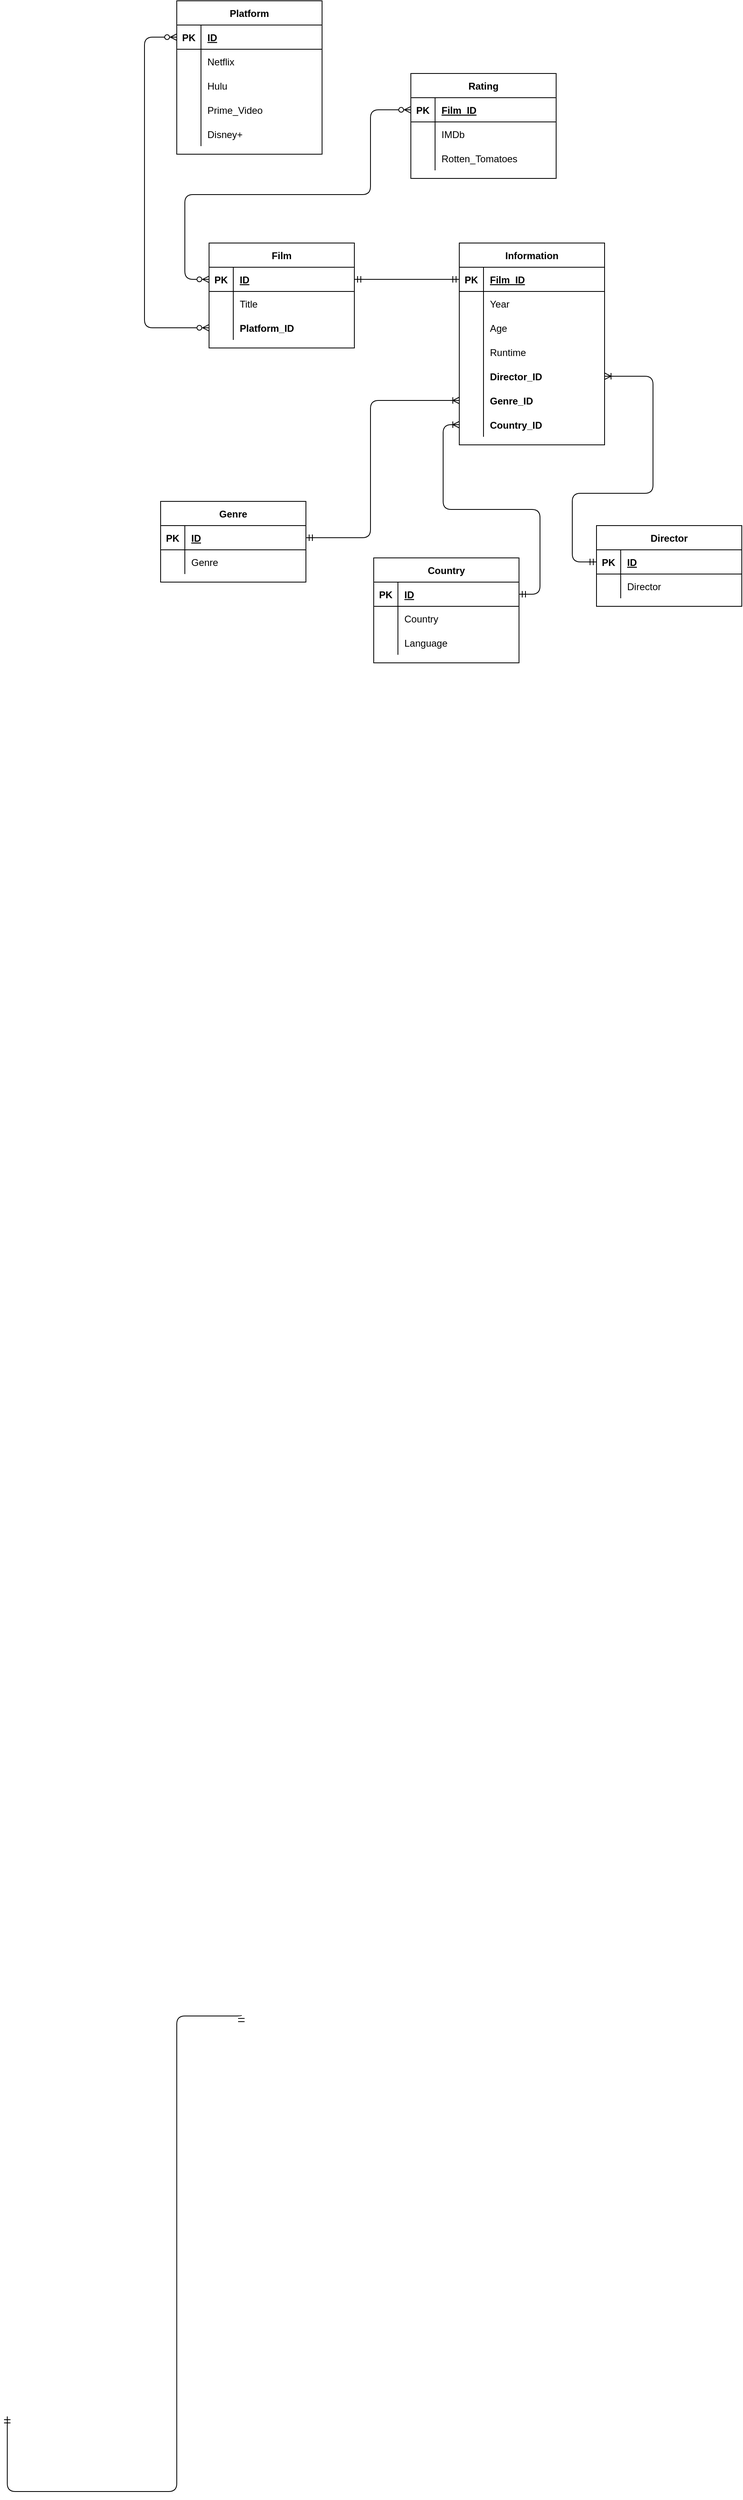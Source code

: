 <mxfile version="14.6.11" type="device"><diagram id="Umuwyzo6RgzBMNnknSNt" name="Page-1"><mxGraphModel dx="1384" dy="3069" grid="1" gridSize="10" guides="1" tooltips="1" connect="1" arrows="1" fold="1" page="1" pageScale="1" pageWidth="827" pageHeight="1169" math="0" shadow="0"><root><mxCell id="0"/><mxCell id="1" parent="0"/><mxCell id="ZPPQ2YpobXgoFlUNgJhs-9" value="" style="fontSize=12;html=1;endArrow=ERmandOne;startArrow=ERmandOne;exitX=0;exitY=0.5;exitDx=0;exitDy=0;entryX=0;entryY=0.5;entryDx=0;entryDy=0;edgeStyle=orthogonalEdgeStyle;" parent="1" source="BWjotpQFFkLivjSb37J3-177" edge="1"><mxGeometry width="100" height="100" relative="1" as="geometry"><mxPoint x="-130" y="832" as="sourcePoint"/><mxPoint x="160" y="335" as="targetPoint"/><Array as="points"><mxPoint x="80" y="925"/><mxPoint x="80" y="336"/></Array></mxGeometry></mxCell><mxCell id="e3WqHdjGtQlCbM837JqB-1" value="Film" style="shape=table;startSize=30;container=1;collapsible=1;childLayout=tableLayout;fixedRows=1;rowLines=0;fontStyle=1;align=center;resizeLast=1;" vertex="1" parent="1"><mxGeometry x="120" y="-1860" width="180" height="130" as="geometry"/></mxCell><mxCell id="e3WqHdjGtQlCbM837JqB-2" value="" style="shape=partialRectangle;collapsible=0;dropTarget=0;pointerEvents=0;fillColor=none;top=0;left=0;bottom=1;right=0;points=[[0,0.5],[1,0.5]];portConstraint=eastwest;" vertex="1" parent="e3WqHdjGtQlCbM837JqB-1"><mxGeometry y="30" width="180" height="30" as="geometry"/></mxCell><mxCell id="e3WqHdjGtQlCbM837JqB-3" value="PK" style="shape=partialRectangle;connectable=0;fillColor=none;top=0;left=0;bottom=0;right=0;fontStyle=1;overflow=hidden;" vertex="1" parent="e3WqHdjGtQlCbM837JqB-2"><mxGeometry width="30" height="30" as="geometry"/></mxCell><mxCell id="e3WqHdjGtQlCbM837JqB-4" value="ID" style="shape=partialRectangle;connectable=0;fillColor=none;top=0;left=0;bottom=0;right=0;align=left;spacingLeft=6;fontStyle=5;overflow=hidden;" vertex="1" parent="e3WqHdjGtQlCbM837JqB-2"><mxGeometry x="30" width="150" height="30" as="geometry"/></mxCell><mxCell id="e3WqHdjGtQlCbM837JqB-5" value="" style="shape=partialRectangle;collapsible=0;dropTarget=0;pointerEvents=0;fillColor=none;top=0;left=0;bottom=0;right=0;points=[[0,0.5],[1,0.5]];portConstraint=eastwest;" vertex="1" parent="e3WqHdjGtQlCbM837JqB-1"><mxGeometry y="60" width="180" height="30" as="geometry"/></mxCell><mxCell id="e3WqHdjGtQlCbM837JqB-6" value="" style="shape=partialRectangle;connectable=0;fillColor=none;top=0;left=0;bottom=0;right=0;editable=1;overflow=hidden;" vertex="1" parent="e3WqHdjGtQlCbM837JqB-5"><mxGeometry width="30" height="30" as="geometry"/></mxCell><mxCell id="e3WqHdjGtQlCbM837JqB-7" value="Title" style="shape=partialRectangle;connectable=0;fillColor=none;top=0;left=0;bottom=0;right=0;align=left;spacingLeft=6;overflow=hidden;" vertex="1" parent="e3WqHdjGtQlCbM837JqB-5"><mxGeometry x="30" width="150" height="30" as="geometry"/></mxCell><mxCell id="e3WqHdjGtQlCbM837JqB-8" value="" style="shape=partialRectangle;collapsible=0;dropTarget=0;pointerEvents=0;fillColor=none;top=0;left=0;bottom=0;right=0;points=[[0,0.5],[1,0.5]];portConstraint=eastwest;" vertex="1" parent="e3WqHdjGtQlCbM837JqB-1"><mxGeometry y="90" width="180" height="30" as="geometry"/></mxCell><mxCell id="e3WqHdjGtQlCbM837JqB-9" value="" style="shape=partialRectangle;connectable=0;fillColor=none;top=0;left=0;bottom=0;right=0;editable=1;overflow=hidden;" vertex="1" parent="e3WqHdjGtQlCbM837JqB-8"><mxGeometry width="30" height="30" as="geometry"/></mxCell><mxCell id="e3WqHdjGtQlCbM837JqB-10" value="Platform_ID" style="shape=partialRectangle;connectable=0;fillColor=none;top=0;left=0;bottom=0;right=0;align=left;spacingLeft=6;overflow=hidden;fontStyle=1" vertex="1" parent="e3WqHdjGtQlCbM837JqB-8"><mxGeometry x="30" width="150" height="30" as="geometry"/></mxCell><mxCell id="e3WqHdjGtQlCbM837JqB-14" value="Genre" style="shape=table;startSize=30;container=1;collapsible=1;childLayout=tableLayout;fixedRows=1;rowLines=0;fontStyle=1;align=center;resizeLast=1;" vertex="1" parent="1"><mxGeometry x="60" y="-1540" width="180" height="100" as="geometry"/></mxCell><mxCell id="e3WqHdjGtQlCbM837JqB-15" value="" style="shape=partialRectangle;collapsible=0;dropTarget=0;pointerEvents=0;fillColor=none;top=0;left=0;bottom=1;right=0;points=[[0,0.5],[1,0.5]];portConstraint=eastwest;" vertex="1" parent="e3WqHdjGtQlCbM837JqB-14"><mxGeometry y="30" width="180" height="30" as="geometry"/></mxCell><mxCell id="e3WqHdjGtQlCbM837JqB-16" value="PK" style="shape=partialRectangle;connectable=0;fillColor=none;top=0;left=0;bottom=0;right=0;fontStyle=1;overflow=hidden;" vertex="1" parent="e3WqHdjGtQlCbM837JqB-15"><mxGeometry width="30" height="30" as="geometry"/></mxCell><mxCell id="e3WqHdjGtQlCbM837JqB-17" value="ID" style="shape=partialRectangle;connectable=0;fillColor=none;top=0;left=0;bottom=0;right=0;align=left;spacingLeft=6;fontStyle=5;overflow=hidden;" vertex="1" parent="e3WqHdjGtQlCbM837JqB-15"><mxGeometry x="30" width="150" height="30" as="geometry"/></mxCell><mxCell id="e3WqHdjGtQlCbM837JqB-18" value="" style="shape=partialRectangle;collapsible=0;dropTarget=0;pointerEvents=0;fillColor=none;top=0;left=0;bottom=0;right=0;points=[[0,0.5],[1,0.5]];portConstraint=eastwest;" vertex="1" parent="e3WqHdjGtQlCbM837JqB-14"><mxGeometry y="60" width="180" height="30" as="geometry"/></mxCell><mxCell id="e3WqHdjGtQlCbM837JqB-19" value="" style="shape=partialRectangle;connectable=0;fillColor=none;top=0;left=0;bottom=0;right=0;editable=1;overflow=hidden;" vertex="1" parent="e3WqHdjGtQlCbM837JqB-18"><mxGeometry width="30" height="30" as="geometry"/></mxCell><mxCell id="e3WqHdjGtQlCbM837JqB-20" value="Genre" style="shape=partialRectangle;connectable=0;fillColor=none;top=0;left=0;bottom=0;right=0;align=left;spacingLeft=6;overflow=hidden;" vertex="1" parent="e3WqHdjGtQlCbM837JqB-18"><mxGeometry x="30" width="150" height="30" as="geometry"/></mxCell><mxCell id="e3WqHdjGtQlCbM837JqB-24" value="Country" style="shape=table;startSize=30;container=1;collapsible=1;childLayout=tableLayout;fixedRows=1;rowLines=0;fontStyle=1;align=center;resizeLast=1;" vertex="1" parent="1"><mxGeometry x="324" y="-1470" width="180" height="130" as="geometry"/></mxCell><mxCell id="e3WqHdjGtQlCbM837JqB-25" value="" style="shape=partialRectangle;collapsible=0;dropTarget=0;pointerEvents=0;fillColor=none;top=0;left=0;bottom=1;right=0;points=[[0,0.5],[1,0.5]];portConstraint=eastwest;" vertex="1" parent="e3WqHdjGtQlCbM837JqB-24"><mxGeometry y="30" width="180" height="30" as="geometry"/></mxCell><mxCell id="e3WqHdjGtQlCbM837JqB-26" value="PK" style="shape=partialRectangle;connectable=0;fillColor=none;top=0;left=0;bottom=0;right=0;fontStyle=1;overflow=hidden;" vertex="1" parent="e3WqHdjGtQlCbM837JqB-25"><mxGeometry width="30" height="30" as="geometry"/></mxCell><mxCell id="e3WqHdjGtQlCbM837JqB-27" value="ID" style="shape=partialRectangle;connectable=0;fillColor=none;top=0;left=0;bottom=0;right=0;align=left;spacingLeft=6;fontStyle=5;overflow=hidden;" vertex="1" parent="e3WqHdjGtQlCbM837JqB-25"><mxGeometry x="30" width="150" height="30" as="geometry"/></mxCell><mxCell id="e3WqHdjGtQlCbM837JqB-28" value="" style="shape=partialRectangle;collapsible=0;dropTarget=0;pointerEvents=0;fillColor=none;top=0;left=0;bottom=0;right=0;points=[[0,0.5],[1,0.5]];portConstraint=eastwest;" vertex="1" parent="e3WqHdjGtQlCbM837JqB-24"><mxGeometry y="60" width="180" height="30" as="geometry"/></mxCell><mxCell id="e3WqHdjGtQlCbM837JqB-29" value="" style="shape=partialRectangle;connectable=0;fillColor=none;top=0;left=0;bottom=0;right=0;editable=1;overflow=hidden;" vertex="1" parent="e3WqHdjGtQlCbM837JqB-28"><mxGeometry width="30" height="30" as="geometry"/></mxCell><mxCell id="e3WqHdjGtQlCbM837JqB-30" value="Country" style="shape=partialRectangle;connectable=0;fillColor=none;top=0;left=0;bottom=0;right=0;align=left;spacingLeft=6;overflow=hidden;" vertex="1" parent="e3WqHdjGtQlCbM837JqB-28"><mxGeometry x="30" width="150" height="30" as="geometry"/></mxCell><mxCell id="e3WqHdjGtQlCbM837JqB-31" value="" style="shape=partialRectangle;collapsible=0;dropTarget=0;pointerEvents=0;fillColor=none;top=0;left=0;bottom=0;right=0;points=[[0,0.5],[1,0.5]];portConstraint=eastwest;" vertex="1" parent="e3WqHdjGtQlCbM837JqB-24"><mxGeometry y="90" width="180" height="30" as="geometry"/></mxCell><mxCell id="e3WqHdjGtQlCbM837JqB-32" value="" style="shape=partialRectangle;connectable=0;fillColor=none;top=0;left=0;bottom=0;right=0;editable=1;overflow=hidden;" vertex="1" parent="e3WqHdjGtQlCbM837JqB-31"><mxGeometry width="30" height="30" as="geometry"/></mxCell><mxCell id="e3WqHdjGtQlCbM837JqB-33" value="Language" style="shape=partialRectangle;connectable=0;fillColor=none;top=0;left=0;bottom=0;right=0;align=left;spacingLeft=6;overflow=hidden;" vertex="1" parent="e3WqHdjGtQlCbM837JqB-31"><mxGeometry x="30" width="150" height="30" as="geometry"/></mxCell><mxCell id="e3WqHdjGtQlCbM837JqB-34" value="Director" style="shape=table;startSize=30;container=1;collapsible=1;childLayout=tableLayout;fixedRows=1;rowLines=0;fontStyle=1;align=center;resizeLast=1;" vertex="1" parent="1"><mxGeometry x="600" y="-1510" width="180" height="100" as="geometry"/></mxCell><mxCell id="e3WqHdjGtQlCbM837JqB-35" value="" style="shape=partialRectangle;collapsible=0;dropTarget=0;pointerEvents=0;fillColor=none;top=0;left=0;bottom=1;right=0;points=[[0,0.5],[1,0.5]];portConstraint=eastwest;" vertex="1" parent="e3WqHdjGtQlCbM837JqB-34"><mxGeometry y="30" width="180" height="30" as="geometry"/></mxCell><mxCell id="e3WqHdjGtQlCbM837JqB-36" value="PK" style="shape=partialRectangle;connectable=0;fillColor=none;top=0;left=0;bottom=0;right=0;fontStyle=1;overflow=hidden;" vertex="1" parent="e3WqHdjGtQlCbM837JqB-35"><mxGeometry width="30" height="30" as="geometry"/></mxCell><mxCell id="e3WqHdjGtQlCbM837JqB-37" value="ID" style="shape=partialRectangle;connectable=0;fillColor=none;top=0;left=0;bottom=0;right=0;align=left;spacingLeft=6;fontStyle=5;overflow=hidden;" vertex="1" parent="e3WqHdjGtQlCbM837JqB-35"><mxGeometry x="30" width="150" height="30" as="geometry"/></mxCell><mxCell id="e3WqHdjGtQlCbM837JqB-38" value="" style="shape=partialRectangle;collapsible=0;dropTarget=0;pointerEvents=0;fillColor=none;top=0;left=0;bottom=0;right=0;points=[[0,0.5],[1,0.5]];portConstraint=eastwest;" vertex="1" parent="e3WqHdjGtQlCbM837JqB-34"><mxGeometry y="60" width="180" height="30" as="geometry"/></mxCell><mxCell id="e3WqHdjGtQlCbM837JqB-39" value="" style="shape=partialRectangle;connectable=0;fillColor=none;top=0;left=0;bottom=0;right=0;editable=1;overflow=hidden;" vertex="1" parent="e3WqHdjGtQlCbM837JqB-38"><mxGeometry width="30" height="30" as="geometry"/></mxCell><mxCell id="e3WqHdjGtQlCbM837JqB-40" value="Director" style="shape=partialRectangle;connectable=0;fillColor=none;top=0;left=0;bottom=0;right=0;align=left;spacingLeft=6;overflow=hidden;" vertex="1" parent="e3WqHdjGtQlCbM837JqB-38"><mxGeometry x="30" width="150" height="30" as="geometry"/></mxCell><mxCell id="e3WqHdjGtQlCbM837JqB-44" value="Rating" style="shape=table;startSize=30;container=1;collapsible=1;childLayout=tableLayout;fixedRows=1;rowLines=0;fontStyle=1;align=center;resizeLast=1;" vertex="1" parent="1"><mxGeometry x="370" y="-2070" width="180" height="130" as="geometry"/></mxCell><mxCell id="e3WqHdjGtQlCbM837JqB-45" value="" style="shape=partialRectangle;collapsible=0;dropTarget=0;pointerEvents=0;fillColor=none;top=0;left=0;bottom=1;right=0;points=[[0,0.5],[1,0.5]];portConstraint=eastwest;" vertex="1" parent="e3WqHdjGtQlCbM837JqB-44"><mxGeometry y="30" width="180" height="30" as="geometry"/></mxCell><mxCell id="e3WqHdjGtQlCbM837JqB-46" value="PK" style="shape=partialRectangle;connectable=0;fillColor=none;top=0;left=0;bottom=0;right=0;fontStyle=1;overflow=hidden;" vertex="1" parent="e3WqHdjGtQlCbM837JqB-45"><mxGeometry width="30" height="30" as="geometry"/></mxCell><mxCell id="e3WqHdjGtQlCbM837JqB-47" value="Film_ID" style="shape=partialRectangle;connectable=0;fillColor=none;top=0;left=0;bottom=0;right=0;align=left;spacingLeft=6;fontStyle=5;overflow=hidden;" vertex="1" parent="e3WqHdjGtQlCbM837JqB-45"><mxGeometry x="30" width="150" height="30" as="geometry"/></mxCell><mxCell id="e3WqHdjGtQlCbM837JqB-48" value="" style="shape=partialRectangle;collapsible=0;dropTarget=0;pointerEvents=0;fillColor=none;top=0;left=0;bottom=0;right=0;points=[[0,0.5],[1,0.5]];portConstraint=eastwest;" vertex="1" parent="e3WqHdjGtQlCbM837JqB-44"><mxGeometry y="60" width="180" height="30" as="geometry"/></mxCell><mxCell id="e3WqHdjGtQlCbM837JqB-49" value="" style="shape=partialRectangle;connectable=0;fillColor=none;top=0;left=0;bottom=0;right=0;editable=1;overflow=hidden;" vertex="1" parent="e3WqHdjGtQlCbM837JqB-48"><mxGeometry width="30" height="30" as="geometry"/></mxCell><mxCell id="e3WqHdjGtQlCbM837JqB-50" value="IMDb" style="shape=partialRectangle;connectable=0;fillColor=none;top=0;left=0;bottom=0;right=0;align=left;spacingLeft=6;overflow=hidden;" vertex="1" parent="e3WqHdjGtQlCbM837JqB-48"><mxGeometry x="30" width="150" height="30" as="geometry"/></mxCell><mxCell id="e3WqHdjGtQlCbM837JqB-51" value="" style="shape=partialRectangle;collapsible=0;dropTarget=0;pointerEvents=0;fillColor=none;top=0;left=0;bottom=0;right=0;points=[[0,0.5],[1,0.5]];portConstraint=eastwest;" vertex="1" parent="e3WqHdjGtQlCbM837JqB-44"><mxGeometry y="90" width="180" height="30" as="geometry"/></mxCell><mxCell id="e3WqHdjGtQlCbM837JqB-52" value="" style="shape=partialRectangle;connectable=0;fillColor=none;top=0;left=0;bottom=0;right=0;editable=1;overflow=hidden;" vertex="1" parent="e3WqHdjGtQlCbM837JqB-51"><mxGeometry width="30" height="30" as="geometry"/></mxCell><mxCell id="e3WqHdjGtQlCbM837JqB-53" value="Rotten_Tomatoes" style="shape=partialRectangle;connectable=0;fillColor=none;top=0;left=0;bottom=0;right=0;align=left;spacingLeft=6;overflow=hidden;" vertex="1" parent="e3WqHdjGtQlCbM837JqB-51"><mxGeometry x="30" width="150" height="30" as="geometry"/></mxCell><mxCell id="e3WqHdjGtQlCbM837JqB-73" value="Platform" style="shape=table;startSize=30;container=1;collapsible=1;childLayout=tableLayout;fixedRows=1;rowLines=0;fontStyle=1;align=center;resizeLast=1;" vertex="1" parent="1"><mxGeometry x="80" y="-2160" width="180" height="190" as="geometry"/></mxCell><mxCell id="e3WqHdjGtQlCbM837JqB-74" value="" style="shape=partialRectangle;collapsible=0;dropTarget=0;pointerEvents=0;fillColor=none;top=0;left=0;bottom=1;right=0;points=[[0,0.5],[1,0.5]];portConstraint=eastwest;" vertex="1" parent="e3WqHdjGtQlCbM837JqB-73"><mxGeometry y="30" width="180" height="30" as="geometry"/></mxCell><mxCell id="e3WqHdjGtQlCbM837JqB-75" value="PK" style="shape=partialRectangle;connectable=0;fillColor=none;top=0;left=0;bottom=0;right=0;fontStyle=1;overflow=hidden;" vertex="1" parent="e3WqHdjGtQlCbM837JqB-74"><mxGeometry width="30" height="30" as="geometry"/></mxCell><mxCell id="e3WqHdjGtQlCbM837JqB-76" value="ID" style="shape=partialRectangle;connectable=0;fillColor=none;top=0;left=0;bottom=0;right=0;align=left;spacingLeft=6;fontStyle=5;overflow=hidden;" vertex="1" parent="e3WqHdjGtQlCbM837JqB-74"><mxGeometry x="30" width="150" height="30" as="geometry"/></mxCell><mxCell id="e3WqHdjGtQlCbM837JqB-77" value="" style="shape=partialRectangle;collapsible=0;dropTarget=0;pointerEvents=0;fillColor=none;top=0;left=0;bottom=0;right=0;points=[[0,0.5],[1,0.5]];portConstraint=eastwest;" vertex="1" parent="e3WqHdjGtQlCbM837JqB-73"><mxGeometry y="60" width="180" height="30" as="geometry"/></mxCell><mxCell id="e3WqHdjGtQlCbM837JqB-78" value="" style="shape=partialRectangle;connectable=0;fillColor=none;top=0;left=0;bottom=0;right=0;editable=1;overflow=hidden;" vertex="1" parent="e3WqHdjGtQlCbM837JqB-77"><mxGeometry width="30" height="30" as="geometry"/></mxCell><mxCell id="e3WqHdjGtQlCbM837JqB-79" value="Netflix" style="shape=partialRectangle;connectable=0;fillColor=none;top=0;left=0;bottom=0;right=0;align=left;spacingLeft=6;overflow=hidden;" vertex="1" parent="e3WqHdjGtQlCbM837JqB-77"><mxGeometry x="30" width="150" height="30" as="geometry"/></mxCell><mxCell id="e3WqHdjGtQlCbM837JqB-80" value="" style="shape=partialRectangle;collapsible=0;dropTarget=0;pointerEvents=0;fillColor=none;top=0;left=0;bottom=0;right=0;points=[[0,0.5],[1,0.5]];portConstraint=eastwest;" vertex="1" parent="e3WqHdjGtQlCbM837JqB-73"><mxGeometry y="90" width="180" height="30" as="geometry"/></mxCell><mxCell id="e3WqHdjGtQlCbM837JqB-81" value="" style="shape=partialRectangle;connectable=0;fillColor=none;top=0;left=0;bottom=0;right=0;editable=1;overflow=hidden;" vertex="1" parent="e3WqHdjGtQlCbM837JqB-80"><mxGeometry width="30" height="30" as="geometry"/></mxCell><mxCell id="e3WqHdjGtQlCbM837JqB-82" value="Hulu" style="shape=partialRectangle;connectable=0;fillColor=none;top=0;left=0;bottom=0;right=0;align=left;spacingLeft=6;overflow=hidden;" vertex="1" parent="e3WqHdjGtQlCbM837JqB-80"><mxGeometry x="30" width="150" height="30" as="geometry"/></mxCell><mxCell id="e3WqHdjGtQlCbM837JqB-83" value="" style="shape=partialRectangle;collapsible=0;dropTarget=0;pointerEvents=0;fillColor=none;top=0;left=0;bottom=0;right=0;points=[[0,0.5],[1,0.5]];portConstraint=eastwest;" vertex="1" parent="e3WqHdjGtQlCbM837JqB-73"><mxGeometry y="120" width="180" height="30" as="geometry"/></mxCell><mxCell id="e3WqHdjGtQlCbM837JqB-84" value="" style="shape=partialRectangle;connectable=0;fillColor=none;top=0;left=0;bottom=0;right=0;editable=1;overflow=hidden;" vertex="1" parent="e3WqHdjGtQlCbM837JqB-83"><mxGeometry width="30" height="30" as="geometry"/></mxCell><mxCell id="e3WqHdjGtQlCbM837JqB-85" value="Prime_Video" style="shape=partialRectangle;connectable=0;fillColor=none;top=0;left=0;bottom=0;right=0;align=left;spacingLeft=6;overflow=hidden;" vertex="1" parent="e3WqHdjGtQlCbM837JqB-83"><mxGeometry x="30" width="150" height="30" as="geometry"/></mxCell><mxCell id="e3WqHdjGtQlCbM837JqB-103" value="" style="shape=partialRectangle;collapsible=0;dropTarget=0;pointerEvents=0;fillColor=none;top=0;left=0;bottom=0;right=0;points=[[0,0.5],[1,0.5]];portConstraint=eastwest;" vertex="1" parent="e3WqHdjGtQlCbM837JqB-73"><mxGeometry y="150" width="180" height="30" as="geometry"/></mxCell><mxCell id="e3WqHdjGtQlCbM837JqB-104" value="" style="shape=partialRectangle;connectable=0;fillColor=none;top=0;left=0;bottom=0;right=0;editable=1;overflow=hidden;" vertex="1" parent="e3WqHdjGtQlCbM837JqB-103"><mxGeometry width="30" height="30" as="geometry"/></mxCell><mxCell id="e3WqHdjGtQlCbM837JqB-105" value="Disney+" style="shape=partialRectangle;connectable=0;fillColor=none;top=0;left=0;bottom=0;right=0;align=left;spacingLeft=6;overflow=hidden;" vertex="1" parent="e3WqHdjGtQlCbM837JqB-103"><mxGeometry x="30" width="150" height="30" as="geometry"/></mxCell><mxCell id="e3WqHdjGtQlCbM837JqB-106" value="Information" style="shape=table;startSize=30;container=1;collapsible=1;childLayout=tableLayout;fixedRows=1;rowLines=0;fontStyle=1;align=center;resizeLast=1;" vertex="1" parent="1"><mxGeometry x="430" y="-1860" width="180" height="250" as="geometry"/></mxCell><mxCell id="e3WqHdjGtQlCbM837JqB-107" value="" style="shape=partialRectangle;collapsible=0;dropTarget=0;pointerEvents=0;fillColor=none;top=0;left=0;bottom=1;right=0;points=[[0,0.5],[1,0.5]];portConstraint=eastwest;" vertex="1" parent="e3WqHdjGtQlCbM837JqB-106"><mxGeometry y="30" width="180" height="30" as="geometry"/></mxCell><mxCell id="e3WqHdjGtQlCbM837JqB-108" value="PK" style="shape=partialRectangle;connectable=0;fillColor=none;top=0;left=0;bottom=0;right=0;fontStyle=1;overflow=hidden;" vertex="1" parent="e3WqHdjGtQlCbM837JqB-107"><mxGeometry width="30" height="30" as="geometry"/></mxCell><mxCell id="e3WqHdjGtQlCbM837JqB-109" value="Film_ID" style="shape=partialRectangle;connectable=0;fillColor=none;top=0;left=0;bottom=0;right=0;align=left;spacingLeft=6;fontStyle=5;overflow=hidden;" vertex="1" parent="e3WqHdjGtQlCbM837JqB-107"><mxGeometry x="30" width="150" height="30" as="geometry"/></mxCell><mxCell id="e3WqHdjGtQlCbM837JqB-110" value="" style="shape=partialRectangle;collapsible=0;dropTarget=0;pointerEvents=0;fillColor=none;top=0;left=0;bottom=0;right=0;points=[[0,0.5],[1,0.5]];portConstraint=eastwest;" vertex="1" parent="e3WqHdjGtQlCbM837JqB-106"><mxGeometry y="60" width="180" height="30" as="geometry"/></mxCell><mxCell id="e3WqHdjGtQlCbM837JqB-111" value="" style="shape=partialRectangle;connectable=0;fillColor=none;top=0;left=0;bottom=0;right=0;editable=1;overflow=hidden;" vertex="1" parent="e3WqHdjGtQlCbM837JqB-110"><mxGeometry width="30" height="30" as="geometry"/></mxCell><mxCell id="e3WqHdjGtQlCbM837JqB-112" value="Year" style="shape=partialRectangle;connectable=0;fillColor=none;top=0;left=0;bottom=0;right=0;align=left;spacingLeft=6;overflow=hidden;" vertex="1" parent="e3WqHdjGtQlCbM837JqB-110"><mxGeometry x="30" width="150" height="30" as="geometry"/></mxCell><mxCell id="e3WqHdjGtQlCbM837JqB-113" value="" style="shape=partialRectangle;collapsible=0;dropTarget=0;pointerEvents=0;fillColor=none;top=0;left=0;bottom=0;right=0;points=[[0,0.5],[1,0.5]];portConstraint=eastwest;" vertex="1" parent="e3WqHdjGtQlCbM837JqB-106"><mxGeometry y="90" width="180" height="30" as="geometry"/></mxCell><mxCell id="e3WqHdjGtQlCbM837JqB-114" value="" style="shape=partialRectangle;connectable=0;fillColor=none;top=0;left=0;bottom=0;right=0;editable=1;overflow=hidden;" vertex="1" parent="e3WqHdjGtQlCbM837JqB-113"><mxGeometry width="30" height="30" as="geometry"/></mxCell><mxCell id="e3WqHdjGtQlCbM837JqB-115" value="Age" style="shape=partialRectangle;connectable=0;fillColor=none;top=0;left=0;bottom=0;right=0;align=left;spacingLeft=6;overflow=hidden;" vertex="1" parent="e3WqHdjGtQlCbM837JqB-113"><mxGeometry x="30" width="150" height="30" as="geometry"/></mxCell><mxCell id="e3WqHdjGtQlCbM837JqB-116" value="" style="shape=partialRectangle;collapsible=0;dropTarget=0;pointerEvents=0;fillColor=none;top=0;left=0;bottom=0;right=0;points=[[0,0.5],[1,0.5]];portConstraint=eastwest;" vertex="1" parent="e3WqHdjGtQlCbM837JqB-106"><mxGeometry y="120" width="180" height="30" as="geometry"/></mxCell><mxCell id="e3WqHdjGtQlCbM837JqB-117" value="" style="shape=partialRectangle;connectable=0;fillColor=none;top=0;left=0;bottom=0;right=0;editable=1;overflow=hidden;" vertex="1" parent="e3WqHdjGtQlCbM837JqB-116"><mxGeometry width="30" height="30" as="geometry"/></mxCell><mxCell id="e3WqHdjGtQlCbM837JqB-118" value="Runtime" style="shape=partialRectangle;connectable=0;fillColor=none;top=0;left=0;bottom=0;right=0;align=left;spacingLeft=6;overflow=hidden;" vertex="1" parent="e3WqHdjGtQlCbM837JqB-116"><mxGeometry x="30" width="150" height="30" as="geometry"/></mxCell><mxCell id="e3WqHdjGtQlCbM837JqB-119" value="" style="shape=partialRectangle;collapsible=0;dropTarget=0;pointerEvents=0;fillColor=none;top=0;left=0;bottom=0;right=0;points=[[0,0.5],[1,0.5]];portConstraint=eastwest;" vertex="1" parent="e3WqHdjGtQlCbM837JqB-106"><mxGeometry y="150" width="180" height="30" as="geometry"/></mxCell><mxCell id="e3WqHdjGtQlCbM837JqB-120" value="" style="shape=partialRectangle;connectable=0;fillColor=none;top=0;left=0;bottom=0;right=0;editable=1;overflow=hidden;" vertex="1" parent="e3WqHdjGtQlCbM837JqB-119"><mxGeometry width="30" height="30" as="geometry"/></mxCell><mxCell id="e3WqHdjGtQlCbM837JqB-121" value="Director_ID" style="shape=partialRectangle;connectable=0;fillColor=none;top=0;left=0;bottom=0;right=0;align=left;spacingLeft=6;overflow=hidden;fontStyle=1" vertex="1" parent="e3WqHdjGtQlCbM837JqB-119"><mxGeometry x="30" width="150" height="30" as="geometry"/></mxCell><mxCell id="e3WqHdjGtQlCbM837JqB-122" value="" style="shape=partialRectangle;collapsible=0;dropTarget=0;pointerEvents=0;fillColor=none;top=0;left=0;bottom=0;right=0;points=[[0,0.5],[1,0.5]];portConstraint=eastwest;" vertex="1" parent="e3WqHdjGtQlCbM837JqB-106"><mxGeometry y="180" width="180" height="30" as="geometry"/></mxCell><mxCell id="e3WqHdjGtQlCbM837JqB-123" value="" style="shape=partialRectangle;connectable=0;fillColor=none;top=0;left=0;bottom=0;right=0;editable=1;overflow=hidden;" vertex="1" parent="e3WqHdjGtQlCbM837JqB-122"><mxGeometry width="30" height="30" as="geometry"/></mxCell><mxCell id="e3WqHdjGtQlCbM837JqB-124" value="Genre_ID" style="shape=partialRectangle;connectable=0;fillColor=none;top=0;left=0;bottom=0;right=0;align=left;spacingLeft=6;overflow=hidden;fontStyle=1" vertex="1" parent="e3WqHdjGtQlCbM837JqB-122"><mxGeometry x="30" width="150" height="30" as="geometry"/></mxCell><mxCell id="e3WqHdjGtQlCbM837JqB-125" value="" style="shape=partialRectangle;collapsible=0;dropTarget=0;pointerEvents=0;fillColor=none;top=0;left=0;bottom=0;right=0;points=[[0,0.5],[1,0.5]];portConstraint=eastwest;" vertex="1" parent="e3WqHdjGtQlCbM837JqB-106"><mxGeometry y="210" width="180" height="30" as="geometry"/></mxCell><mxCell id="e3WqHdjGtQlCbM837JqB-126" value="" style="shape=partialRectangle;connectable=0;fillColor=none;top=0;left=0;bottom=0;right=0;editable=1;overflow=hidden;" vertex="1" parent="e3WqHdjGtQlCbM837JqB-125"><mxGeometry width="30" height="30" as="geometry"/></mxCell><mxCell id="e3WqHdjGtQlCbM837JqB-127" value="Country_ID" style="shape=partialRectangle;connectable=0;fillColor=none;top=0;left=0;bottom=0;right=0;align=left;spacingLeft=6;overflow=hidden;fontStyle=1" vertex="1" parent="e3WqHdjGtQlCbM837JqB-125"><mxGeometry x="30" width="150" height="30" as="geometry"/></mxCell><mxCell id="e3WqHdjGtQlCbM837JqB-129" value="" style="edgeStyle=orthogonalEdgeStyle;fontSize=12;html=1;endArrow=ERoneToMany;startArrow=ERmandOne;exitX=1;exitY=0.5;exitDx=0;exitDy=0;entryX=0;entryY=0.5;entryDx=0;entryDy=0;" edge="1" parent="1" source="e3WqHdjGtQlCbM837JqB-25" target="e3WqHdjGtQlCbM837JqB-125"><mxGeometry width="100" height="100" relative="1" as="geometry"><mxPoint x="324" y="-1490" as="sourcePoint"/><mxPoint x="424" y="-1590" as="targetPoint"/><Array as="points"><mxPoint x="530" y="-1425"/><mxPoint x="530" y="-1530"/><mxPoint x="410" y="-1530"/><mxPoint x="410" y="-1635"/></Array></mxGeometry></mxCell><mxCell id="e3WqHdjGtQlCbM837JqB-130" value="" style="edgeStyle=orthogonalEdgeStyle;fontSize=12;html=1;endArrow=ERoneToMany;startArrow=ERmandOne;exitX=1;exitY=0.5;exitDx=0;exitDy=0;entryX=0;entryY=0.5;entryDx=0;entryDy=0;" edge="1" parent="1" source="e3WqHdjGtQlCbM837JqB-15" target="e3WqHdjGtQlCbM837JqB-122"><mxGeometry width="100" height="100" relative="1" as="geometry"><mxPoint x="374" y="-1440" as="sourcePoint"/><mxPoint x="300" y="-1650" as="targetPoint"/><Array as="points"><mxPoint x="320" y="-1495"/><mxPoint x="320" y="-1665"/></Array></mxGeometry></mxCell><mxCell id="e3WqHdjGtQlCbM837JqB-131" value="" style="edgeStyle=orthogonalEdgeStyle;fontSize=12;html=1;endArrow=ERoneToMany;startArrow=ERmandOne;exitX=0;exitY=0.5;exitDx=0;exitDy=0;entryX=1;entryY=0.5;entryDx=0;entryDy=0;" edge="1" parent="1" source="e3WqHdjGtQlCbM837JqB-35" target="e3WqHdjGtQlCbM837JqB-119"><mxGeometry width="100" height="100" relative="1" as="geometry"><mxPoint x="630" y="-1550" as="sourcePoint"/><mxPoint x="820" y="-1720" as="targetPoint"/><Array as="points"><mxPoint x="570" y="-1465"/><mxPoint x="570" y="-1550"/><mxPoint x="670" y="-1550"/><mxPoint x="670" y="-1695"/></Array></mxGeometry></mxCell><mxCell id="e3WqHdjGtQlCbM837JqB-132" value="" style="edgeStyle=orthogonalEdgeStyle;fontSize=12;html=1;endArrow=ERzeroToMany;endFill=1;startArrow=ERzeroToMany;entryX=0;entryY=0.5;entryDx=0;entryDy=0;exitX=0;exitY=0.5;exitDx=0;exitDy=0;" edge="1" parent="1" source="e3WqHdjGtQlCbM837JqB-8" target="e3WqHdjGtQlCbM837JqB-74"><mxGeometry width="100" height="100" relative="1" as="geometry"><mxPoint x="-10" y="-1810" as="sourcePoint"/><mxPoint x="90" y="-1910" as="targetPoint"/><Array as="points"><mxPoint x="40" y="-1755"/><mxPoint x="40" y="-2115"/></Array></mxGeometry></mxCell><mxCell id="e3WqHdjGtQlCbM837JqB-134" value="" style="edgeStyle=orthogonalEdgeStyle;fontSize=12;html=1;endArrow=ERzeroToMany;endFill=1;startArrow=ERzeroToMany;exitX=0;exitY=0.5;exitDx=0;exitDy=0;entryX=0;entryY=0.5;entryDx=0;entryDy=0;" edge="1" parent="1" source="e3WqHdjGtQlCbM837JqB-2" target="e3WqHdjGtQlCbM837JqB-45"><mxGeometry width="100" height="100" relative="1" as="geometry"><mxPoint x="390" y="-1670" as="sourcePoint"/><mxPoint x="420" y="-2110" as="targetPoint"/><Array as="points"><mxPoint x="90" y="-1815"/><mxPoint x="90" y="-1920"/><mxPoint x="320" y="-1920"/><mxPoint x="320" y="-2025"/></Array></mxGeometry></mxCell><mxCell id="e3WqHdjGtQlCbM837JqB-135" value="" style="fontSize=12;html=1;endArrow=ERmandOne;startArrow=ERmandOne;exitX=1;exitY=0.5;exitDx=0;exitDy=0;entryX=0;entryY=0.5;entryDx=0;entryDy=0;" edge="1" parent="1" source="e3WqHdjGtQlCbM837JqB-2" target="e3WqHdjGtQlCbM837JqB-107"><mxGeometry width="100" height="100" relative="1" as="geometry"><mxPoint x="360" y="-1770" as="sourcePoint"/><mxPoint x="460" y="-1870" as="targetPoint"/></mxGeometry></mxCell></root></mxGraphModel></diagram></mxfile>